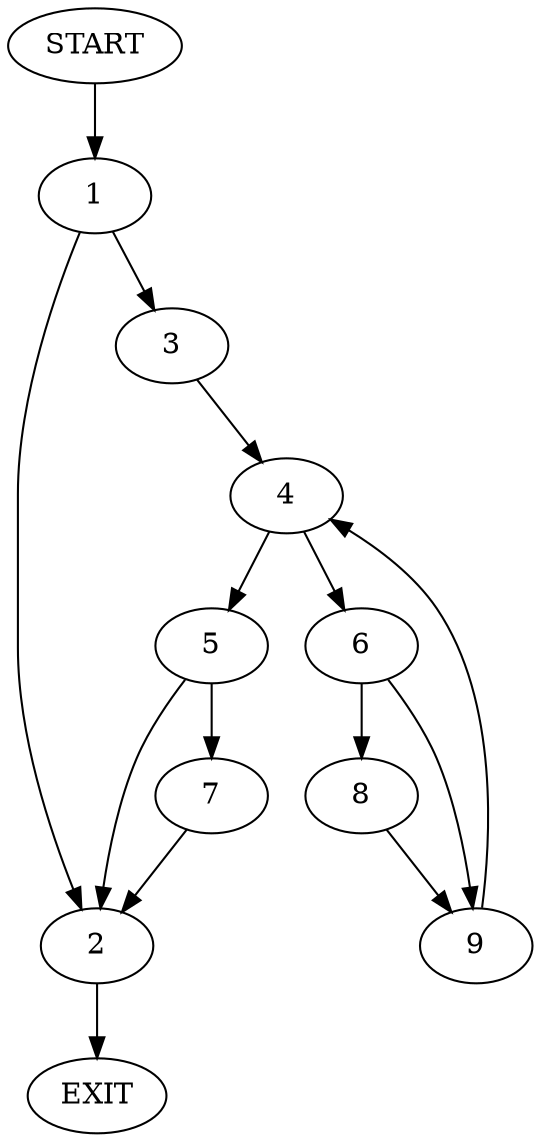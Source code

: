 digraph {
0 [label="START"]
10 [label="EXIT"]
0 -> 1
1 -> 2
1 -> 3
2 -> 10
3 -> 4
4 -> 5
4 -> 6
5 -> 2
5 -> 7
6 -> 8
6 -> 9
9 -> 4
8 -> 9
7 -> 2
}
